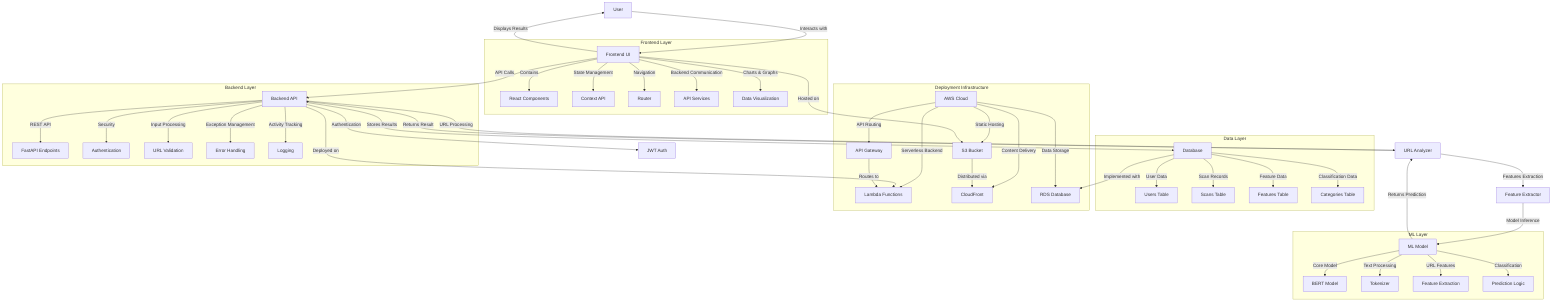 graph TD
    A[User] -->|Interacts with| B[Frontend UI]
    B -->|API Calls| C[Backend API]
    C -->|Authentication| D[JWT Auth]
    C -->|URL Processing| E[URL Analyzer]
    E -->|Features Extraction| F[Feature Extractor]
    F -->|Model Inference| G[ML Model]
    G -->|Returns Prediction| E
    E -->|Returns Result| C
    C -->|Stores Results| H[Database]
    B -->|Displays Results| A
    
    subgraph "Frontend Layer"
        B[Frontend UI]
        B1[React Components]
        B2[Context API]
        B3[Router]
        B4[API Services]
        B5[Data Visualization]
        B -->|Contains| B1
        B -->|State Management| B2
        B -->|Navigation| B3
        B -->|Backend Communication| B4
        B -->|Charts & Graphs| B5
    end
    
    subgraph "Backend Layer"
        C[Backend API]
        C1[FastAPI Endpoints]
        C2[Authentication]
        C3[URL Validation]
        C4[Error Handling]
        C5[Logging]
        C -->|REST API| C1
        C -->|Security| C2
        C -->|Input Processing| C3
        C -->|Exception Management| C4
        C -->|Activity Tracking| C5
    end
    
    subgraph "ML Layer"
        G[ML Model]
        G1[BERT Model]
        G2[Tokenizer]
        G3[Feature Extraction]
        G4[Prediction Logic]
        G -->|Core Model| G1
        G -->|Text Processing| G2
        G -->|URL Features| G3
        G -->|Classification| G4
    end
    
    subgraph "Data Layer"
        H[Database]
        H1[Users Table]
        H2[Scans Table]
        H3[Features Table]
        H4[Categories Table]
        H -->|User Data| H1
        H -->|Scan Records| H2
        H -->|Feature Data| H3
        H -->|Classification Data| H4
    end
    
    subgraph "Deployment Infrastructure"
        I[AWS Cloud]
        I1[Lambda Functions]
        I2[API Gateway]
        I3[S3 Bucket]
        I4[CloudFront]
        I5[RDS Database]
        I -->|Serverless Backend| I1
        I -->|API Routing| I2
        I -->|Static Hosting| I3
        I -->|Content Delivery| I4
        I -->|Data Storage| I5
    end
    
    C -->|Deployed on| I1
    I2 -->|Routes to| I1
    B -->|Hosted on| I3
    I3 -->|Distributed via| I4
    H -->|Implemented with| I5